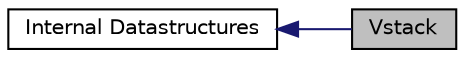 digraph "Vstack"
{
  edge [fontname="Helvetica",fontsize="10",labelfontname="Helvetica",labelfontsize="10"];
  node [fontname="Helvetica",fontsize="10",shape=record];
  rankdir=LR;
  Node1 [label="Internal Datastructures",height=0.2,width=0.4,color="black", fillcolor="white", style="filled",URL="$group__internaldatastructs.html",tooltip="Internal used Datastructures. "];
  Node0 [label="Vstack",height=0.2,width=0.4,color="black", fillcolor="grey75", style="filled", fontcolor="black"];
  Node1->Node0 [shape=plaintext, color="midnightblue", dir="back", style="solid"];
}
